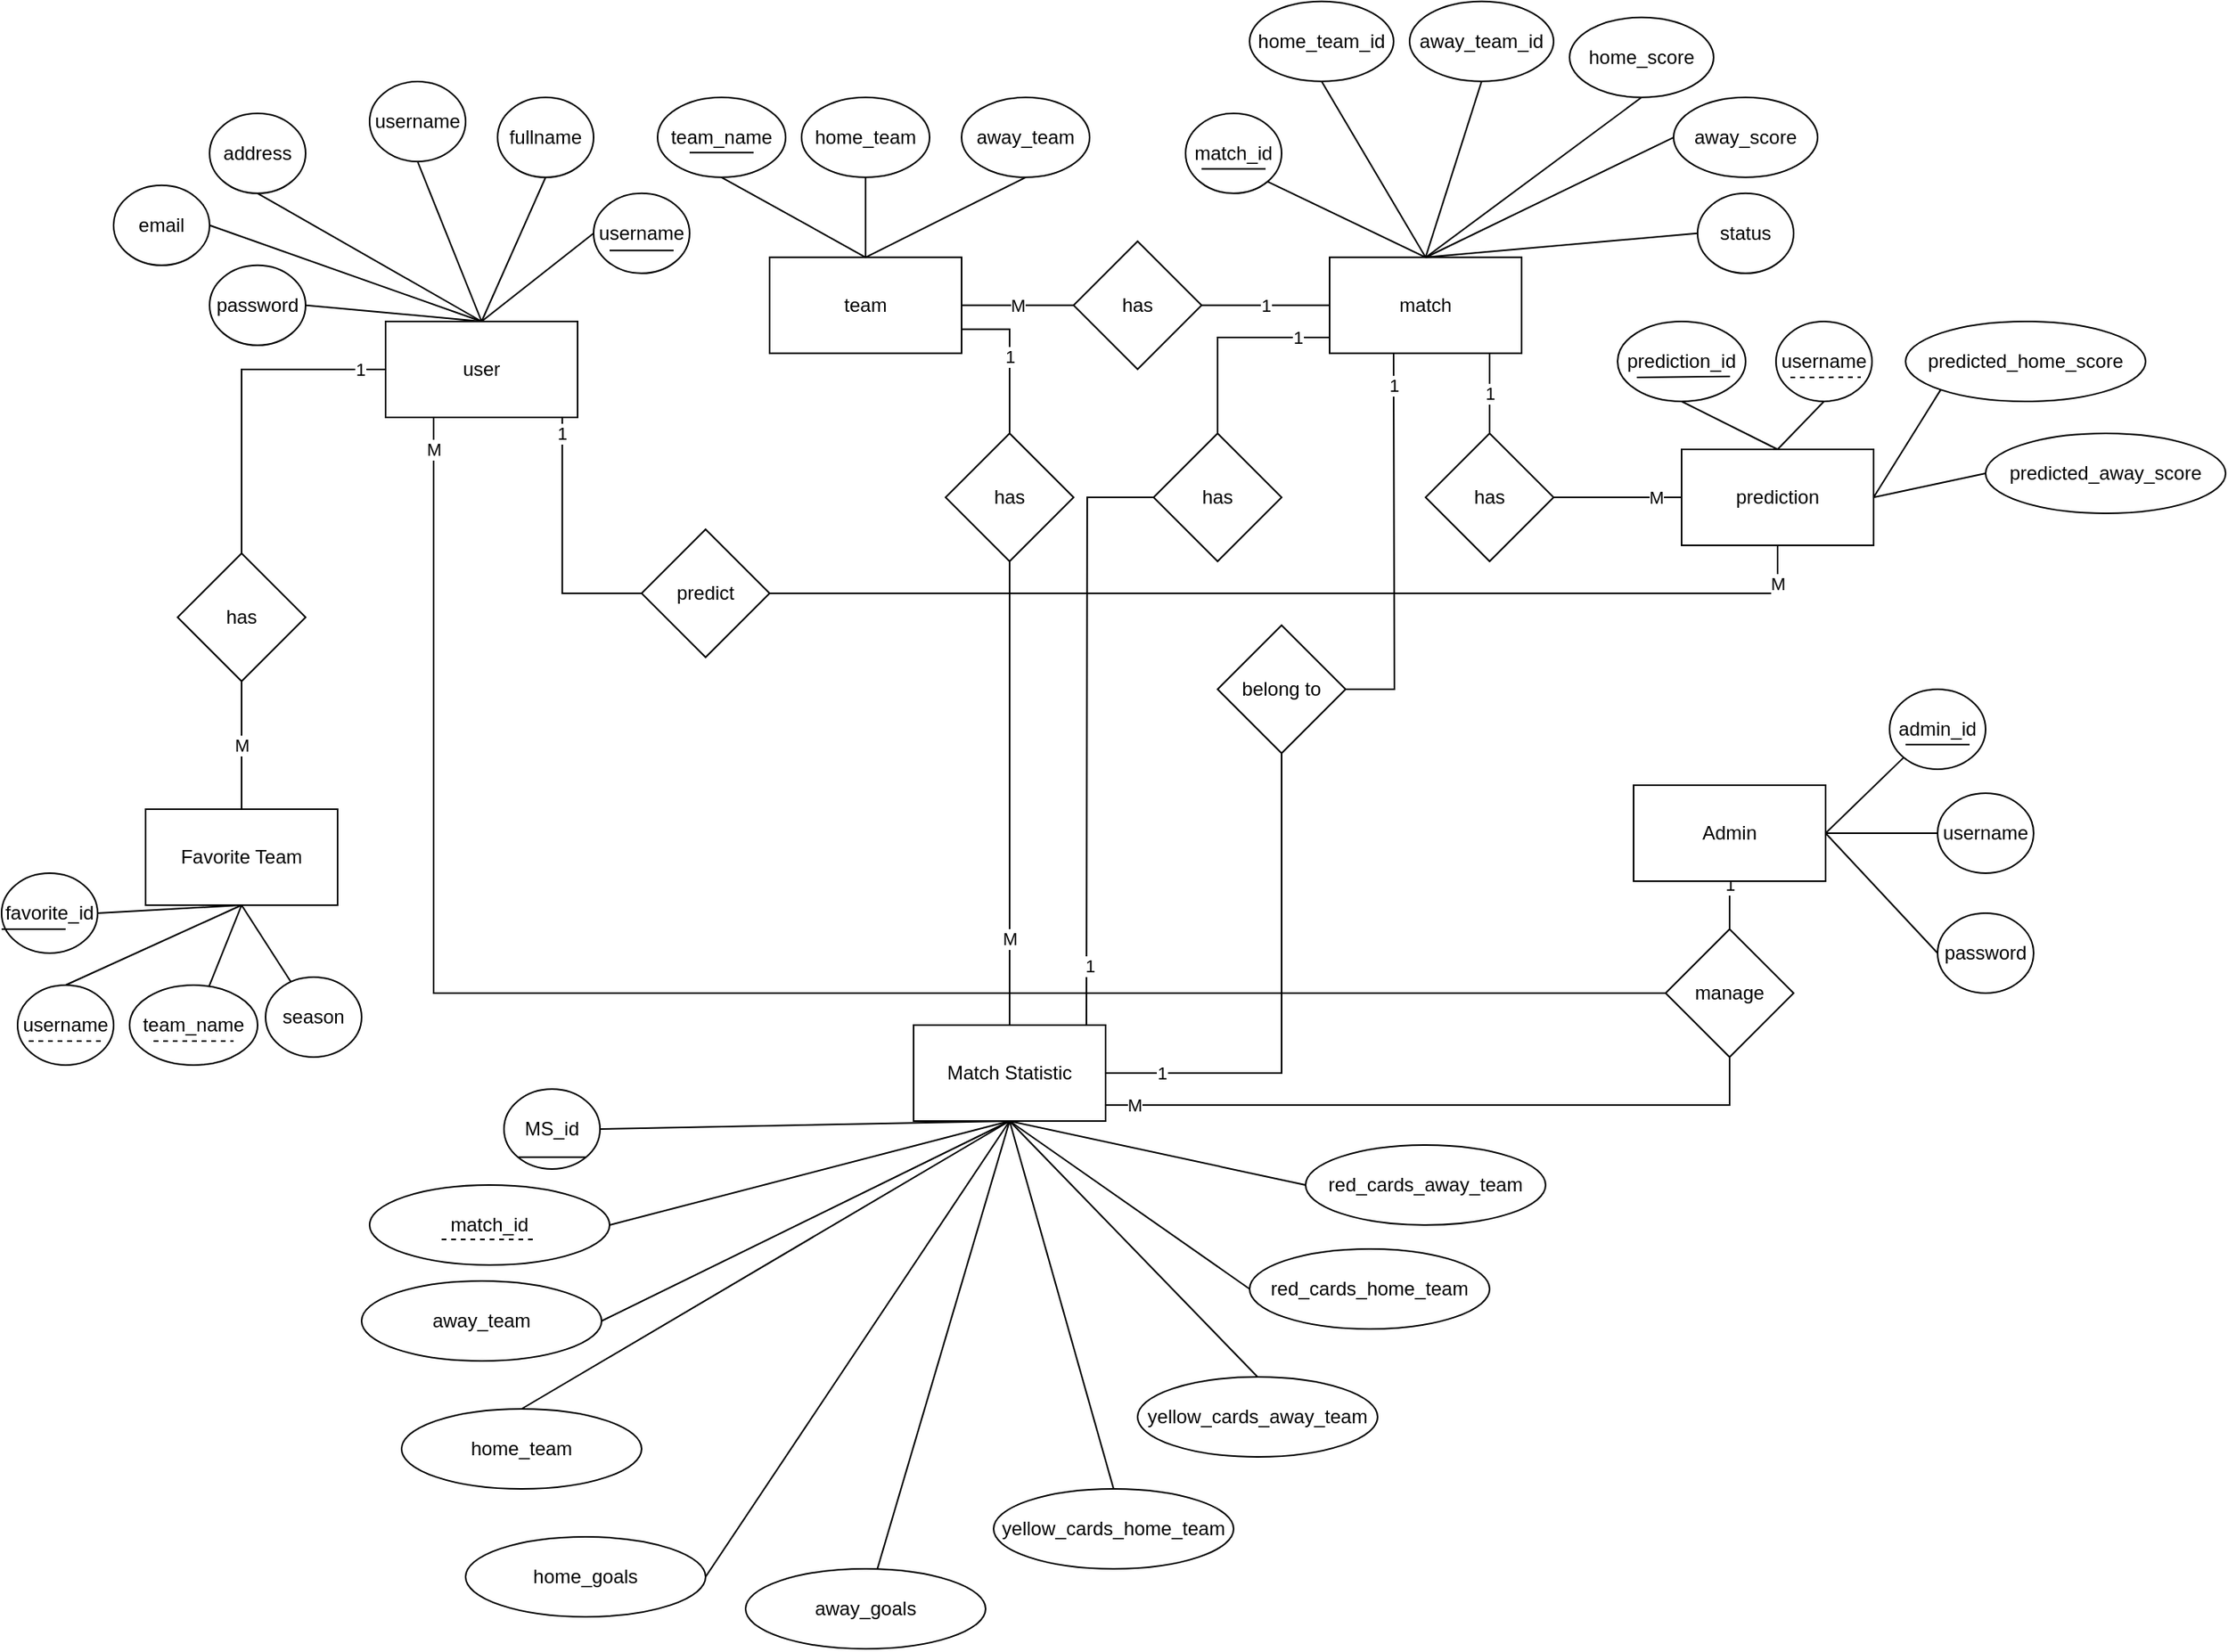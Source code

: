 <mxfile version="27.1.6">
  <diagram name="Page-1" id="IzSsY7zzdCAob9K-BpRR">
    <mxGraphModel dx="2430" dy="2104" grid="1" gridSize="10" guides="1" tooltips="1" connect="1" arrows="1" fold="1" page="1" pageScale="1" pageWidth="827" pageHeight="1169" math="0" shadow="0">
      <root>
        <mxCell id="0" />
        <mxCell id="1" parent="0" />
        <mxCell id="8RMNlt9CvRjKdPwkDtNw-29" value="1" style="edgeStyle=orthogonalEdgeStyle;rounded=0;orthogonalLoop=1;jettySize=auto;html=1;entryX=0;entryY=0.5;entryDx=0;entryDy=0;endArrow=none;startFill=0;" parent="1" target="8RMNlt9CvRjKdPwkDtNw-28" edge="1">
          <mxGeometry x="-0.361" relative="1" as="geometry">
            <mxPoint x="190" y="240" as="targetPoint" />
            <mxPoint x="189.75" y="120" as="sourcePoint" />
            <mxPoint as="offset" />
          </mxGeometry>
        </mxCell>
        <mxCell id="8RMNlt9CvRjKdPwkDtNw-34" value="1" style="edgeStyle=orthogonalEdgeStyle;rounded=0;orthogonalLoop=1;jettySize=auto;html=1;endArrow=none;startFill=0;" parent="1" source="8RMNlt9CvRjKdPwkDtNw-1" target="8RMNlt9CvRjKdPwkDtNw-32" edge="1">
          <mxGeometry x="-0.84" relative="1" as="geometry">
            <mxPoint as="offset" />
          </mxGeometry>
        </mxCell>
        <mxCell id="8RMNlt9CvRjKdPwkDtNw-1" value="user" style="rounded=0;whiteSpace=wrap;html=1;" parent="1" vertex="1">
          <mxGeometry x="130" y="70" width="120" height="60" as="geometry" />
        </mxCell>
        <mxCell id="8RMNlt9CvRjKdPwkDtNw-2" value="username" style="ellipse;whiteSpace=wrap;html=1;" parent="1" vertex="1">
          <mxGeometry x="260" y="-10.11" width="60" height="50" as="geometry" />
        </mxCell>
        <mxCell id="8RMNlt9CvRjKdPwkDtNw-3" value="username" style="ellipse;whiteSpace=wrap;html=1;" parent="1" vertex="1">
          <mxGeometry x="120" y="-80" width="60" height="50" as="geometry" />
        </mxCell>
        <mxCell id="8RMNlt9CvRjKdPwkDtNw-4" value="password" style="ellipse;whiteSpace=wrap;html=1;" parent="1" vertex="1">
          <mxGeometry x="20" y="34.89" width="60" height="50" as="geometry" />
        </mxCell>
        <mxCell id="8RMNlt9CvRjKdPwkDtNw-5" value="email" style="ellipse;whiteSpace=wrap;html=1;" parent="1" vertex="1">
          <mxGeometry x="-40" y="-15.11" width="60" height="50" as="geometry" />
        </mxCell>
        <mxCell id="8RMNlt9CvRjKdPwkDtNw-7" value="address" style="ellipse;whiteSpace=wrap;html=1;" parent="1" vertex="1">
          <mxGeometry x="20" y="-60.11" width="60" height="50" as="geometry" />
        </mxCell>
        <mxCell id="8RMNlt9CvRjKdPwkDtNw-8" value="fullname" style="ellipse;whiteSpace=wrap;html=1;" parent="1" vertex="1">
          <mxGeometry x="200" y="-70.11" width="60" height="50" as="geometry" />
        </mxCell>
        <mxCell id="8RMNlt9CvRjKdPwkDtNw-42" value="1" style="edgeStyle=orthogonalEdgeStyle;rounded=0;orthogonalLoop=1;jettySize=auto;html=1;exitX=1;exitY=0.75;exitDx=0;exitDy=0;entryX=0.5;entryY=0;entryDx=0;entryDy=0;endArrow=none;startFill=0;" parent="1" source="8RMNlt9CvRjKdPwkDtNw-10" target="8RMNlt9CvRjKdPwkDtNw-40" edge="1">
          <mxGeometry relative="1" as="geometry">
            <mxPoint x="520.111" y="100.001" as="targetPoint" />
          </mxGeometry>
        </mxCell>
        <mxCell id="8RMNlt9CvRjKdPwkDtNw-10" value="team" style="rounded=0;whiteSpace=wrap;html=1;" parent="1" vertex="1">
          <mxGeometry x="370" y="29.89" width="120" height="60" as="geometry" />
        </mxCell>
        <mxCell id="8RMNlt9CvRjKdPwkDtNw-12" value="home_team" style="ellipse;whiteSpace=wrap;html=1;" parent="1" vertex="1">
          <mxGeometry x="390" y="-70.11" width="80" height="50" as="geometry" />
        </mxCell>
        <mxCell id="8RMNlt9CvRjKdPwkDtNw-13" value="away_team" style="ellipse;whiteSpace=wrap;html=1;" parent="1" vertex="1">
          <mxGeometry x="490" y="-70.11" width="80" height="50" as="geometry" />
        </mxCell>
        <mxCell id="8RMNlt9CvRjKdPwkDtNw-47" value="1" style="edgeStyle=orthogonalEdgeStyle;rounded=0;orthogonalLoop=1;jettySize=auto;html=1;entryX=0.5;entryY=0;entryDx=0;entryDy=0;endArrow=none;startFill=0;" parent="1" source="8RMNlt9CvRjKdPwkDtNw-16" target="8RMNlt9CvRjKdPwkDtNw-46" edge="1">
          <mxGeometry x="-0.692" relative="1" as="geometry">
            <Array as="points">
              <mxPoint x="650" y="80" />
            </Array>
            <mxPoint as="offset" />
          </mxGeometry>
        </mxCell>
        <mxCell id="8RMNlt9CvRjKdPwkDtNw-51" value="1" style="edgeStyle=orthogonalEdgeStyle;rounded=0;orthogonalLoop=1;jettySize=auto;html=1;entryX=0.5;entryY=0;entryDx=0;entryDy=0;endArrow=none;startFill=0;" parent="1" source="8RMNlt9CvRjKdPwkDtNw-16" target="8RMNlt9CvRjKdPwkDtNw-50" edge="1">
          <mxGeometry relative="1" as="geometry">
            <Array as="points">
              <mxPoint x="820" y="110" />
              <mxPoint x="820" y="110" />
            </Array>
          </mxGeometry>
        </mxCell>
        <mxCell id="vk-GKiC78UOM6kpSm9EQ-1" value="1" style="edgeStyle=orthogonalEdgeStyle;rounded=0;orthogonalLoop=1;jettySize=auto;html=1;entryX=1;entryY=0.5;entryDx=0;entryDy=0;endArrow=none;startFill=0;" parent="1" source="8RMNlt9CvRjKdPwkDtNw-16" target="8RMNlt9CvRjKdPwkDtNw-36" edge="1">
          <mxGeometry relative="1" as="geometry" />
        </mxCell>
        <mxCell id="8RMNlt9CvRjKdPwkDtNw-16" value="match" style="rounded=0;whiteSpace=wrap;html=1;" parent="1" vertex="1">
          <mxGeometry x="720" y="29.89" width="120" height="60" as="geometry" />
        </mxCell>
        <mxCell id="8RMNlt9CvRjKdPwkDtNw-17" value="match_id" style="ellipse;whiteSpace=wrap;html=1;" parent="1" vertex="1">
          <mxGeometry x="630" y="-60.11" width="60" height="50" as="geometry" />
        </mxCell>
        <mxCell id="8RMNlt9CvRjKdPwkDtNw-18" value="home_team_id" style="ellipse;whiteSpace=wrap;html=1;" parent="1" vertex="1">
          <mxGeometry x="670" y="-130.11" width="90" height="50" as="geometry" />
        </mxCell>
        <mxCell id="8RMNlt9CvRjKdPwkDtNw-20" value="away_team_id" style="ellipse;whiteSpace=wrap;html=1;" parent="1" vertex="1">
          <mxGeometry x="770" y="-130.11" width="90" height="50" as="geometry" />
        </mxCell>
        <mxCell id="8RMNlt9CvRjKdPwkDtNw-22" value="status" style="ellipse;whiteSpace=wrap;html=1;" parent="1" vertex="1">
          <mxGeometry x="950" y="-10.11" width="60" height="50" as="geometry" />
        </mxCell>
        <mxCell id="8RMNlt9CvRjKdPwkDtNw-24" value="prediction" style="rounded=0;whiteSpace=wrap;html=1;" parent="1" vertex="1">
          <mxGeometry x="940" y="150" width="120" height="60" as="geometry" />
        </mxCell>
        <mxCell id="8RMNlt9CvRjKdPwkDtNw-54" value="1" style="edgeStyle=orthogonalEdgeStyle;rounded=0;orthogonalLoop=1;jettySize=auto;html=1;endArrow=none;startFill=0;" parent="1" source="8RMNlt9CvRjKdPwkDtNw-25" target="8RMNlt9CvRjKdPwkDtNw-53" edge="1">
          <mxGeometry x="-0.778" relative="1" as="geometry">
            <mxPoint as="offset" />
          </mxGeometry>
        </mxCell>
        <mxCell id="8RMNlt9CvRjKdPwkDtNw-25" value="Match Statistic" style="rounded=0;whiteSpace=wrap;html=1;" parent="1" vertex="1">
          <mxGeometry x="460" y="510" width="120" height="60" as="geometry" />
        </mxCell>
        <mxCell id="8RMNlt9CvRjKdPwkDtNw-27" value="Favorite Team" style="rounded=0;whiteSpace=wrap;html=1;" parent="1" vertex="1">
          <mxGeometry x="-20" y="375" width="120" height="60" as="geometry" />
        </mxCell>
        <mxCell id="8RMNlt9CvRjKdPwkDtNw-30" value="M" style="edgeStyle=orthogonalEdgeStyle;rounded=0;orthogonalLoop=1;jettySize=auto;html=1;entryX=0.5;entryY=1;entryDx=0;entryDy=0;endArrow=none;startFill=0;" parent="1" source="8RMNlt9CvRjKdPwkDtNw-28" target="8RMNlt9CvRjKdPwkDtNw-24" edge="1">
          <mxGeometry x="0.927" relative="1" as="geometry">
            <mxPoint x="1000" y="220" as="targetPoint" />
            <Array as="points">
              <mxPoint x="1000" y="240" />
            </Array>
            <mxPoint as="offset" />
          </mxGeometry>
        </mxCell>
        <mxCell id="8RMNlt9CvRjKdPwkDtNw-28" value="predict" style="rhombus;whiteSpace=wrap;html=1;" parent="1" vertex="1">
          <mxGeometry x="290" y="200" width="80" height="80" as="geometry" />
        </mxCell>
        <mxCell id="8RMNlt9CvRjKdPwkDtNw-35" value="M" style="edgeStyle=orthogonalEdgeStyle;rounded=0;orthogonalLoop=1;jettySize=auto;html=1;endArrow=none;startFill=0;" parent="1" source="8RMNlt9CvRjKdPwkDtNw-32" target="8RMNlt9CvRjKdPwkDtNw-27" edge="1">
          <mxGeometry relative="1" as="geometry" />
        </mxCell>
        <mxCell id="8RMNlt9CvRjKdPwkDtNw-32" value="has" style="rhombus;whiteSpace=wrap;html=1;" parent="1" vertex="1">
          <mxGeometry y="215" width="80" height="80" as="geometry" />
        </mxCell>
        <mxCell id="8RMNlt9CvRjKdPwkDtNw-44" value="M" style="edgeStyle=orthogonalEdgeStyle;rounded=0;orthogonalLoop=1;jettySize=auto;html=1;endArrow=none;startFill=0;" parent="1" source="8RMNlt9CvRjKdPwkDtNw-40" target="8RMNlt9CvRjKdPwkDtNw-25" edge="1">
          <mxGeometry x="0.625" relative="1" as="geometry">
            <mxPoint as="offset" />
          </mxGeometry>
        </mxCell>
        <mxCell id="8RMNlt9CvRjKdPwkDtNw-40" value="has" style="rhombus;whiteSpace=wrap;html=1;" parent="1" vertex="1">
          <mxGeometry x="480" y="140" width="80" height="80" as="geometry" />
        </mxCell>
        <mxCell id="8RMNlt9CvRjKdPwkDtNw-46" value="has" style="rhombus;whiteSpace=wrap;html=1;" parent="1" vertex="1">
          <mxGeometry x="610" y="140" width="80" height="80" as="geometry" />
        </mxCell>
        <mxCell id="vk-GKiC78UOM6kpSm9EQ-2" value="M" style="edgeStyle=orthogonalEdgeStyle;rounded=0;orthogonalLoop=1;jettySize=auto;html=1;entryX=1;entryY=0.5;entryDx=0;entryDy=0;endArrow=none;startFill=0;" parent="1" source="8RMNlt9CvRjKdPwkDtNw-36" target="8RMNlt9CvRjKdPwkDtNw-10" edge="1">
          <mxGeometry relative="1" as="geometry" />
        </mxCell>
        <mxCell id="8RMNlt9CvRjKdPwkDtNw-36" value="has" style="rhombus;whiteSpace=wrap;html=1;" parent="1" vertex="1">
          <mxGeometry x="560" y="19.89" width="80" height="80" as="geometry" />
        </mxCell>
        <mxCell id="8RMNlt9CvRjKdPwkDtNw-49" value="1" style="edgeStyle=orthogonalEdgeStyle;rounded=0;orthogonalLoop=1;jettySize=auto;html=1;endArrow=none;startFill=0;" parent="1" source="8RMNlt9CvRjKdPwkDtNw-46" edge="1">
          <mxGeometry x="0.799" y="2" relative="1" as="geometry">
            <mxPoint as="offset" />
            <mxPoint x="568" y="510" as="targetPoint" />
          </mxGeometry>
        </mxCell>
        <mxCell id="8RMNlt9CvRjKdPwkDtNw-52" value="M" style="edgeStyle=orthogonalEdgeStyle;rounded=0;orthogonalLoop=1;jettySize=auto;html=1;entryX=0;entryY=0.5;entryDx=0;entryDy=0;endArrow=none;startFill=0;" parent="1" source="8RMNlt9CvRjKdPwkDtNw-50" target="8RMNlt9CvRjKdPwkDtNw-24" edge="1">
          <mxGeometry x="0.6" relative="1" as="geometry">
            <mxPoint as="offset" />
          </mxGeometry>
        </mxCell>
        <mxCell id="8RMNlt9CvRjKdPwkDtNw-50" value="has" style="rhombus;whiteSpace=wrap;html=1;" parent="1" vertex="1">
          <mxGeometry x="780" y="140" width="80" height="80" as="geometry" />
        </mxCell>
        <mxCell id="8RMNlt9CvRjKdPwkDtNw-55" value="1" style="edgeStyle=orthogonalEdgeStyle;rounded=0;orthogonalLoop=1;jettySize=auto;html=1;endArrow=none;startFill=0;" parent="1" source="8RMNlt9CvRjKdPwkDtNw-53" edge="1">
          <mxGeometry x="0.834" relative="1" as="geometry">
            <mxPoint x="760" y="90" as="targetPoint" />
            <mxPoint as="offset" />
          </mxGeometry>
        </mxCell>
        <mxCell id="8RMNlt9CvRjKdPwkDtNw-53" value="belong to" style="rhombus;whiteSpace=wrap;html=1;" parent="1" vertex="1">
          <mxGeometry x="650" y="260" width="80" height="80" as="geometry" />
        </mxCell>
        <mxCell id="8RMNlt9CvRjKdPwkDtNw-58" value="M" style="edgeStyle=orthogonalEdgeStyle;rounded=0;orthogonalLoop=1;jettySize=auto;html=1;endArrow=none;startFill=0;" parent="1" source="8RMNlt9CvRjKdPwkDtNw-56" edge="1">
          <mxGeometry x="0.917" relative="1" as="geometry">
            <mxPoint as="offset" />
            <mxPoint x="580" y="560" as="targetPoint" />
            <Array as="points">
              <mxPoint x="970" y="560" />
              <mxPoint x="580" y="560" />
            </Array>
          </mxGeometry>
        </mxCell>
        <mxCell id="8RMNlt9CvRjKdPwkDtNw-61" value="M" style="edgeStyle=orthogonalEdgeStyle;rounded=0;orthogonalLoop=1;jettySize=auto;html=1;entryX=0.25;entryY=1;entryDx=0;entryDy=0;endArrow=none;startFill=0;" parent="1" source="8RMNlt9CvRjKdPwkDtNw-56" target="8RMNlt9CvRjKdPwkDtNw-1" edge="1">
          <mxGeometry x="0.965" relative="1" as="geometry">
            <mxPoint x="160" y="150.0" as="targetPoint" />
            <mxPoint as="offset" />
          </mxGeometry>
        </mxCell>
        <mxCell id="8RMNlt9CvRjKdPwkDtNw-56" value="manage" style="rhombus;whiteSpace=wrap;html=1;" parent="1" vertex="1">
          <mxGeometry x="930" y="450" width="80" height="80" as="geometry" />
        </mxCell>
        <mxCell id="8RMNlt9CvRjKdPwkDtNw-60" value="1" style="edgeStyle=orthogonalEdgeStyle;rounded=0;orthogonalLoop=1;jettySize=auto;html=1;entryX=0.5;entryY=0;entryDx=0;entryDy=0;endArrow=none;startFill=0;" parent="1" source="8RMNlt9CvRjKdPwkDtNw-57" target="8RMNlt9CvRjKdPwkDtNw-56" edge="1">
          <mxGeometry x="-0.92" relative="1" as="geometry">
            <mxPoint as="offset" />
          </mxGeometry>
        </mxCell>
        <mxCell id="8RMNlt9CvRjKdPwkDtNw-57" value="Admin" style="rounded=0;whiteSpace=wrap;html=1;" parent="1" vertex="1">
          <mxGeometry x="910" y="360" width="120" height="60" as="geometry" />
        </mxCell>
        <mxCell id="8RMNlt9CvRjKdPwkDtNw-63" value="home_score" style="ellipse;whiteSpace=wrap;html=1;" parent="1" vertex="1">
          <mxGeometry x="870" y="-120.11" width="90" height="50" as="geometry" />
        </mxCell>
        <mxCell id="8RMNlt9CvRjKdPwkDtNw-64" value="away_score" style="ellipse;whiteSpace=wrap;html=1;" parent="1" vertex="1">
          <mxGeometry x="935" y="-70.11" width="90" height="50" as="geometry" />
        </mxCell>
        <mxCell id="8RMNlt9CvRjKdPwkDtNw-65" value="prediction_id" style="ellipse;whiteSpace=wrap;html=1;" parent="1" vertex="1">
          <mxGeometry x="900" y="70" width="80" height="50" as="geometry" />
        </mxCell>
        <mxCell id="8RMNlt9CvRjKdPwkDtNw-66" value="username" style="ellipse;whiteSpace=wrap;html=1;" parent="1" vertex="1">
          <mxGeometry x="999" y="70" width="60" height="50" as="geometry" />
        </mxCell>
        <mxCell id="8RMNlt9CvRjKdPwkDtNw-67" value="predicted_home_score" style="ellipse;whiteSpace=wrap;html=1;" parent="1" vertex="1">
          <mxGeometry x="1080" y="70" width="150" height="50" as="geometry" />
        </mxCell>
        <mxCell id="8RMNlt9CvRjKdPwkDtNw-68" value="predicted_away_score" style="ellipse;whiteSpace=wrap;html=1;" parent="1" vertex="1">
          <mxGeometry x="1130" y="140" width="150" height="50" as="geometry" />
        </mxCell>
        <mxCell id="8RMNlt9CvRjKdPwkDtNw-69" value="red_cards_away_team" style="ellipse;whiteSpace=wrap;html=1;" parent="1" vertex="1">
          <mxGeometry x="705" y="585" width="150" height="50" as="geometry" />
        </mxCell>
        <mxCell id="8RMNlt9CvRjKdPwkDtNw-70" value="red_cards_home_team" style="ellipse;whiteSpace=wrap;html=1;" parent="1" vertex="1">
          <mxGeometry x="670" y="650" width="150" height="50" as="geometry" />
        </mxCell>
        <mxCell id="8RMNlt9CvRjKdPwkDtNw-71" style="edgeStyle=orthogonalEdgeStyle;rounded=0;orthogonalLoop=1;jettySize=auto;html=1;exitX=0.5;exitY=1;exitDx=0;exitDy=0;" parent="1" source="8RMNlt9CvRjKdPwkDtNw-70" target="8RMNlt9CvRjKdPwkDtNw-70" edge="1">
          <mxGeometry relative="1" as="geometry" />
        </mxCell>
        <mxCell id="8RMNlt9CvRjKdPwkDtNw-72" value="yellow_cards_away_team" style="ellipse;whiteSpace=wrap;html=1;" parent="1" vertex="1">
          <mxGeometry x="600" y="730" width="150" height="50" as="geometry" />
        </mxCell>
        <mxCell id="8RMNlt9CvRjKdPwkDtNw-73" value="yellow_cards_home_team" style="ellipse;whiteSpace=wrap;html=1;" parent="1" vertex="1">
          <mxGeometry x="510" y="800" width="150" height="50" as="geometry" />
        </mxCell>
        <mxCell id="8RMNlt9CvRjKdPwkDtNw-74" value="home_team" style="ellipse;whiteSpace=wrap;html=1;" parent="1" vertex="1">
          <mxGeometry x="140" y="750" width="150" height="50" as="geometry" />
        </mxCell>
        <mxCell id="8RMNlt9CvRjKdPwkDtNw-75" value="away_team" style="ellipse;whiteSpace=wrap;html=1;" parent="1" vertex="1">
          <mxGeometry x="115" y="670" width="150" height="50" as="geometry" />
        </mxCell>
        <mxCell id="8RMNlt9CvRjKdPwkDtNw-77" value="match_id" style="ellipse;whiteSpace=wrap;html=1;" parent="1" vertex="1">
          <mxGeometry x="120" y="610" width="150" height="50" as="geometry" />
        </mxCell>
        <mxCell id="8RMNlt9CvRjKdPwkDtNw-78" value="MS_id" style="ellipse;whiteSpace=wrap;html=1;" parent="1" vertex="1">
          <mxGeometry x="204" y="550" width="60" height="50" as="geometry" />
        </mxCell>
        <mxCell id="8RMNlt9CvRjKdPwkDtNw-79" value="favorite_id" style="ellipse;whiteSpace=wrap;html=1;" parent="1" vertex="1">
          <mxGeometry x="-110" y="415" width="60" height="50" as="geometry" />
        </mxCell>
        <mxCell id="8RMNlt9CvRjKdPwkDtNw-80" value="username" style="ellipse;whiteSpace=wrap;html=1;" parent="1" vertex="1">
          <mxGeometry x="-100" y="485" width="60" height="50" as="geometry" />
        </mxCell>
        <mxCell id="8RMNlt9CvRjKdPwkDtNw-81" value="team_name" style="ellipse;whiteSpace=wrap;html=1;" parent="1" vertex="1">
          <mxGeometry x="-30" y="485" width="80" height="50" as="geometry" />
        </mxCell>
        <mxCell id="8RMNlt9CvRjKdPwkDtNw-82" value="admin_id" style="ellipse;whiteSpace=wrap;html=1;" parent="1" vertex="1">
          <mxGeometry x="1070" y="300" width="60" height="50" as="geometry" />
        </mxCell>
        <mxCell id="8RMNlt9CvRjKdPwkDtNw-83" value="username" style="ellipse;whiteSpace=wrap;html=1;" parent="1" vertex="1">
          <mxGeometry x="1100" y="365" width="60" height="50" as="geometry" />
        </mxCell>
        <mxCell id="8RMNlt9CvRjKdPwkDtNw-84" value="password" style="ellipse;whiteSpace=wrap;html=1;" parent="1" vertex="1">
          <mxGeometry x="1100" y="440" width="60" height="50" as="geometry" />
        </mxCell>
        <mxCell id="8RMNlt9CvRjKdPwkDtNw-87" value="" style="endArrow=none;html=1;rounded=0;entryX=0;entryY=0.5;entryDx=0;entryDy=0;exitX=1;exitY=0.5;exitDx=0;exitDy=0;" parent="1" source="8RMNlt9CvRjKdPwkDtNw-57" target="8RMNlt9CvRjKdPwkDtNw-84" edge="1">
          <mxGeometry width="50" height="50" relative="1" as="geometry">
            <mxPoint x="1030" y="600" as="sourcePoint" />
            <mxPoint x="1080" y="550" as="targetPoint" />
          </mxGeometry>
        </mxCell>
        <mxCell id="8RMNlt9CvRjKdPwkDtNw-89" value="" style="endArrow=none;html=1;rounded=0;entryX=0;entryY=0.5;entryDx=0;entryDy=0;exitX=1;exitY=0.5;exitDx=0;exitDy=0;" parent="1" source="8RMNlt9CvRjKdPwkDtNw-57" target="8RMNlt9CvRjKdPwkDtNw-83" edge="1">
          <mxGeometry width="50" height="50" relative="1" as="geometry">
            <mxPoint x="1040" y="400" as="sourcePoint" />
            <mxPoint x="1110" y="475" as="targetPoint" />
          </mxGeometry>
        </mxCell>
        <mxCell id="8RMNlt9CvRjKdPwkDtNw-90" value="" style="endArrow=none;html=1;rounded=0;entryX=0;entryY=1;entryDx=0;entryDy=0;" parent="1" target="8RMNlt9CvRjKdPwkDtNw-82" edge="1">
          <mxGeometry width="50" height="50" relative="1" as="geometry">
            <mxPoint x="1030" y="390" as="sourcePoint" />
            <mxPoint x="1120" y="485" as="targetPoint" />
          </mxGeometry>
        </mxCell>
        <mxCell id="8RMNlt9CvRjKdPwkDtNw-91" value="" style="endArrow=none;html=1;rounded=0;entryX=0;entryY=0.5;entryDx=0;entryDy=0;exitX=1;exitY=0.5;exitDx=0;exitDy=0;" parent="1" source="8RMNlt9CvRjKdPwkDtNw-24" target="8RMNlt9CvRjKdPwkDtNw-68" edge="1">
          <mxGeometry width="50" height="50" relative="1" as="geometry">
            <mxPoint x="1030" y="240" as="sourcePoint" />
            <mxPoint x="1080" y="190" as="targetPoint" />
          </mxGeometry>
        </mxCell>
        <mxCell id="8RMNlt9CvRjKdPwkDtNw-92" value="" style="endArrow=none;html=1;rounded=0;entryX=0;entryY=1;entryDx=0;entryDy=0;exitX=1;exitY=0.5;exitDx=0;exitDy=0;" parent="1" source="8RMNlt9CvRjKdPwkDtNw-24" target="8RMNlt9CvRjKdPwkDtNw-67" edge="1">
          <mxGeometry width="50" height="50" relative="1" as="geometry">
            <mxPoint x="1070" y="190" as="sourcePoint" />
            <mxPoint x="1140" y="175" as="targetPoint" />
          </mxGeometry>
        </mxCell>
        <mxCell id="8RMNlt9CvRjKdPwkDtNw-93" value="" style="endArrow=none;html=1;rounded=0;entryX=0.5;entryY=1;entryDx=0;entryDy=0;exitX=0.5;exitY=0;exitDx=0;exitDy=0;" parent="1" source="8RMNlt9CvRjKdPwkDtNw-24" target="8RMNlt9CvRjKdPwkDtNw-66" edge="1">
          <mxGeometry width="50" height="50" relative="1" as="geometry">
            <mxPoint x="1070" y="190" as="sourcePoint" />
            <mxPoint x="1112" y="123" as="targetPoint" />
          </mxGeometry>
        </mxCell>
        <mxCell id="8RMNlt9CvRjKdPwkDtNw-94" value="" style="endArrow=none;html=1;rounded=0;entryX=0.5;entryY=1;entryDx=0;entryDy=0;exitX=0.5;exitY=0;exitDx=0;exitDy=0;" parent="1" source="8RMNlt9CvRjKdPwkDtNw-24" target="8RMNlt9CvRjKdPwkDtNw-65" edge="1">
          <mxGeometry width="50" height="50" relative="1" as="geometry">
            <mxPoint x="1080" y="200" as="sourcePoint" />
            <mxPoint x="1122" y="133" as="targetPoint" />
          </mxGeometry>
        </mxCell>
        <mxCell id="8RMNlt9CvRjKdPwkDtNw-95" value="" style="endArrow=none;html=1;rounded=0;entryX=0;entryY=0.5;entryDx=0;entryDy=0;exitX=0.5;exitY=0;exitDx=0;exitDy=0;" parent="1" source="8RMNlt9CvRjKdPwkDtNw-16" target="8RMNlt9CvRjKdPwkDtNw-22" edge="1">
          <mxGeometry width="50" height="50" relative="1" as="geometry">
            <mxPoint x="1090" y="210" as="sourcePoint" />
            <mxPoint x="1132" y="143" as="targetPoint" />
          </mxGeometry>
        </mxCell>
        <mxCell id="8RMNlt9CvRjKdPwkDtNw-96" value="" style="endArrow=none;html=1;rounded=0;entryX=0;entryY=0.5;entryDx=0;entryDy=0;" parent="1" target="8RMNlt9CvRjKdPwkDtNw-64" edge="1">
          <mxGeometry width="50" height="50" relative="1" as="geometry">
            <mxPoint x="780" y="30" as="sourcePoint" />
            <mxPoint x="960" y="25" as="targetPoint" />
          </mxGeometry>
        </mxCell>
        <mxCell id="8RMNlt9CvRjKdPwkDtNw-97" value="" style="endArrow=none;html=1;rounded=0;entryX=0.5;entryY=1;entryDx=0;entryDy=0;" parent="1" target="8RMNlt9CvRjKdPwkDtNw-63" edge="1">
          <mxGeometry width="50" height="50" relative="1" as="geometry">
            <mxPoint x="780" y="30" as="sourcePoint" />
            <mxPoint x="945" y="-35" as="targetPoint" />
          </mxGeometry>
        </mxCell>
        <mxCell id="8RMNlt9CvRjKdPwkDtNw-98" value="" style="endArrow=none;html=1;rounded=0;entryX=0.5;entryY=1;entryDx=0;entryDy=0;exitX=0.5;exitY=0;exitDx=0;exitDy=0;" parent="1" source="8RMNlt9CvRjKdPwkDtNw-16" target="8RMNlt9CvRjKdPwkDtNw-20" edge="1">
          <mxGeometry width="50" height="50" relative="1" as="geometry">
            <mxPoint x="800" y="50" as="sourcePoint" />
            <mxPoint x="955" y="-25" as="targetPoint" />
          </mxGeometry>
        </mxCell>
        <mxCell id="8RMNlt9CvRjKdPwkDtNw-99" value="" style="endArrow=none;html=1;rounded=0;entryX=0.5;entryY=1;entryDx=0;entryDy=0;exitX=0.5;exitY=0;exitDx=0;exitDy=0;" parent="1" source="8RMNlt9CvRjKdPwkDtNw-16" target="8RMNlt9CvRjKdPwkDtNw-18" edge="1">
          <mxGeometry width="50" height="50" relative="1" as="geometry">
            <mxPoint x="810" y="60" as="sourcePoint" />
            <mxPoint x="965" y="-15" as="targetPoint" />
          </mxGeometry>
        </mxCell>
        <mxCell id="8RMNlt9CvRjKdPwkDtNw-100" value="" style="endArrow=none;html=1;rounded=0;entryX=1;entryY=1;entryDx=0;entryDy=0;exitX=0.5;exitY=0;exitDx=0;exitDy=0;" parent="1" source="8RMNlt9CvRjKdPwkDtNw-16" target="8RMNlt9CvRjKdPwkDtNw-17" edge="1">
          <mxGeometry width="50" height="50" relative="1" as="geometry">
            <mxPoint x="820" y="70" as="sourcePoint" />
            <mxPoint x="975" y="-5" as="targetPoint" />
          </mxGeometry>
        </mxCell>
        <mxCell id="8RMNlt9CvRjKdPwkDtNw-101" value="" style="endArrow=none;html=1;rounded=0;entryX=0.5;entryY=1;entryDx=0;entryDy=0;exitX=0.5;exitY=0;exitDx=0;exitDy=0;" parent="1" source="8RMNlt9CvRjKdPwkDtNw-10" target="8RMNlt9CvRjKdPwkDtNw-13" edge="1">
          <mxGeometry width="50" height="50" relative="1" as="geometry">
            <mxPoint x="430" y="19.89" as="sourcePoint" />
            <mxPoint x="585" y="-55.11" as="targetPoint" />
          </mxGeometry>
        </mxCell>
        <mxCell id="8RMNlt9CvRjKdPwkDtNw-102" value="" style="endArrow=none;html=1;rounded=0;entryX=0.5;entryY=1;entryDx=0;entryDy=0;exitX=0.5;exitY=0;exitDx=0;exitDy=0;" parent="1" source="8RMNlt9CvRjKdPwkDtNw-10" target="8RMNlt9CvRjKdPwkDtNw-12" edge="1">
          <mxGeometry width="50" height="50" relative="1" as="geometry">
            <mxPoint x="440" y="40" as="sourcePoint" />
            <mxPoint x="490" y="-10" as="targetPoint" />
          </mxGeometry>
        </mxCell>
        <mxCell id="8RMNlt9CvRjKdPwkDtNw-103" value="" style="endArrow=none;html=1;rounded=0;entryX=0;entryY=0.5;entryDx=0;entryDy=0;exitX=0.5;exitY=0;exitDx=0;exitDy=0;" parent="1" source="8RMNlt9CvRjKdPwkDtNw-1" target="8RMNlt9CvRjKdPwkDtNw-2" edge="1">
          <mxGeometry width="50" height="50" relative="1" as="geometry">
            <mxPoint x="450" y="50" as="sourcePoint" />
            <mxPoint x="500" as="targetPoint" />
          </mxGeometry>
        </mxCell>
        <mxCell id="8RMNlt9CvRjKdPwkDtNw-104" value="" style="endArrow=none;html=1;rounded=0;entryX=0.5;entryY=1;entryDx=0;entryDy=0;exitX=0.5;exitY=0;exitDx=0;exitDy=0;" parent="1" source="8RMNlt9CvRjKdPwkDtNw-1" target="8RMNlt9CvRjKdPwkDtNw-8" edge="1">
          <mxGeometry width="50" height="50" relative="1" as="geometry">
            <mxPoint x="200" y="80" as="sourcePoint" />
            <mxPoint x="270" y="25" as="targetPoint" />
          </mxGeometry>
        </mxCell>
        <mxCell id="8RMNlt9CvRjKdPwkDtNw-105" value="" style="endArrow=none;html=1;rounded=0;entryX=0.5;entryY=1;entryDx=0;entryDy=0;exitX=0.5;exitY=0;exitDx=0;exitDy=0;" parent="1" source="8RMNlt9CvRjKdPwkDtNw-1" target="8RMNlt9CvRjKdPwkDtNw-3" edge="1">
          <mxGeometry width="50" height="50" relative="1" as="geometry">
            <mxPoint x="210" y="90" as="sourcePoint" />
            <mxPoint x="280" y="35" as="targetPoint" />
          </mxGeometry>
        </mxCell>
        <mxCell id="8RMNlt9CvRjKdPwkDtNw-106" value="" style="endArrow=none;html=1;rounded=0;entryX=0.5;entryY=1;entryDx=0;entryDy=0;exitX=0.5;exitY=0;exitDx=0;exitDy=0;" parent="1" source="8RMNlt9CvRjKdPwkDtNw-1" target="8RMNlt9CvRjKdPwkDtNw-7" edge="1">
          <mxGeometry width="50" height="50" relative="1" as="geometry">
            <mxPoint x="200" y="80" as="sourcePoint" />
            <mxPoint x="160" y="-20" as="targetPoint" />
          </mxGeometry>
        </mxCell>
        <mxCell id="8RMNlt9CvRjKdPwkDtNw-107" value="" style="endArrow=none;html=1;rounded=0;entryX=1;entryY=0.5;entryDx=0;entryDy=0;exitX=0.5;exitY=0;exitDx=0;exitDy=0;" parent="1" source="8RMNlt9CvRjKdPwkDtNw-1" target="8RMNlt9CvRjKdPwkDtNw-5" edge="1">
          <mxGeometry width="50" height="50" relative="1" as="geometry">
            <mxPoint x="210" y="90" as="sourcePoint" />
            <mxPoint x="170" y="-10" as="targetPoint" />
          </mxGeometry>
        </mxCell>
        <mxCell id="8RMNlt9CvRjKdPwkDtNw-108" value="" style="endArrow=none;html=1;rounded=0;entryX=1;entryY=0.5;entryDx=0;entryDy=0;exitX=0.5;exitY=0;exitDx=0;exitDy=0;" parent="1" source="8RMNlt9CvRjKdPwkDtNw-1" target="8RMNlt9CvRjKdPwkDtNw-4" edge="1">
          <mxGeometry width="50" height="50" relative="1" as="geometry">
            <mxPoint x="220" y="100" as="sourcePoint" />
            <mxPoint x="180" as="targetPoint" />
          </mxGeometry>
        </mxCell>
        <mxCell id="8RMNlt9CvRjKdPwkDtNw-109" value="" style="endArrow=none;html=1;rounded=0;exitX=0.5;exitY=0;exitDx=0;exitDy=0;entryX=0.5;entryY=1;entryDx=0;entryDy=0;" parent="1" source="8RMNlt9CvRjKdPwkDtNw-80" edge="1" target="8RMNlt9CvRjKdPwkDtNw-27">
          <mxGeometry width="50" height="50" relative="1" as="geometry">
            <mxPoint x="-50" y="490" as="sourcePoint" />
            <mxPoint x="40" y="440" as="targetPoint" />
          </mxGeometry>
        </mxCell>
        <mxCell id="8RMNlt9CvRjKdPwkDtNw-110" value="" style="endArrow=none;html=1;rounded=0;entryX=0.5;entryY=1;entryDx=0;entryDy=0;" parent="1" source="8RMNlt9CvRjKdPwkDtNw-81" target="8RMNlt9CvRjKdPwkDtNw-27" edge="1">
          <mxGeometry width="50" height="50" relative="1" as="geometry">
            <mxPoint x="-60" y="495" as="sourcePoint" />
            <mxPoint x="10" y="450" as="targetPoint" />
          </mxGeometry>
        </mxCell>
        <mxCell id="8RMNlt9CvRjKdPwkDtNw-111" value="" style="endArrow=none;html=1;rounded=0;exitX=1;exitY=0.5;exitDx=0;exitDy=0;entryX=0.5;entryY=1;entryDx=0;entryDy=0;" parent="1" source="8RMNlt9CvRjKdPwkDtNw-79" edge="1" target="8RMNlt9CvRjKdPwkDtNw-27">
          <mxGeometry width="50" height="50" relative="1" as="geometry">
            <mxPoint x="-50" y="505" as="sourcePoint" />
            <mxPoint y="440" as="targetPoint" />
          </mxGeometry>
        </mxCell>
        <mxCell id="8RMNlt9CvRjKdPwkDtNw-112" value="" style="endArrow=none;html=1;rounded=0;entryX=0.5;entryY=1;entryDx=0;entryDy=0;exitX=0;exitY=0.5;exitDx=0;exitDy=0;" parent="1" source="8RMNlt9CvRjKdPwkDtNw-69" target="8RMNlt9CvRjKdPwkDtNw-25" edge="1">
          <mxGeometry width="50" height="50" relative="1" as="geometry">
            <mxPoint x="510" y="650" as="sourcePoint" />
            <mxPoint x="560" y="600" as="targetPoint" />
          </mxGeometry>
        </mxCell>
        <mxCell id="8RMNlt9CvRjKdPwkDtNw-113" value="" style="endArrow=none;html=1;rounded=0;entryX=0.5;entryY=1;entryDx=0;entryDy=0;exitX=0;exitY=0.5;exitDx=0;exitDy=0;" parent="1" source="8RMNlt9CvRjKdPwkDtNw-70" target="8RMNlt9CvRjKdPwkDtNw-25" edge="1">
          <mxGeometry width="50" height="50" relative="1" as="geometry">
            <mxPoint x="620" y="625" as="sourcePoint" />
            <mxPoint x="530" y="580" as="targetPoint" />
          </mxGeometry>
        </mxCell>
        <mxCell id="8RMNlt9CvRjKdPwkDtNw-114" value="" style="endArrow=none;html=1;rounded=0;entryX=0.5;entryY=1;entryDx=0;entryDy=0;exitX=0.5;exitY=0;exitDx=0;exitDy=0;" parent="1" source="8RMNlt9CvRjKdPwkDtNw-72" target="8RMNlt9CvRjKdPwkDtNw-25" edge="1">
          <mxGeometry width="50" height="50" relative="1" as="geometry">
            <mxPoint x="595" y="685" as="sourcePoint" />
            <mxPoint x="530" y="580" as="targetPoint" />
          </mxGeometry>
        </mxCell>
        <mxCell id="8RMNlt9CvRjKdPwkDtNw-115" value="" style="endArrow=none;html=1;rounded=0;exitX=0.5;exitY=0;exitDx=0;exitDy=0;" parent="1" source="8RMNlt9CvRjKdPwkDtNw-73" edge="1">
          <mxGeometry width="50" height="50" relative="1" as="geometry">
            <mxPoint x="605" y="695" as="sourcePoint" />
            <mxPoint x="520" y="570" as="targetPoint" />
          </mxGeometry>
        </mxCell>
        <mxCell id="8RMNlt9CvRjKdPwkDtNw-116" value="" style="endArrow=none;html=1;rounded=0;exitX=0.5;exitY=0;exitDx=0;exitDy=0;" parent="1" source="8RMNlt9CvRjKdPwkDtNw-74" edge="1">
          <mxGeometry width="50" height="50" relative="1" as="geometry">
            <mxPoint x="615" y="705" as="sourcePoint" />
            <mxPoint x="520" y="570" as="targetPoint" />
          </mxGeometry>
        </mxCell>
        <mxCell id="8RMNlt9CvRjKdPwkDtNw-117" value="" style="endArrow=none;html=1;rounded=0;exitX=1;exitY=0.5;exitDx=0;exitDy=0;entryX=0.5;entryY=1;entryDx=0;entryDy=0;" parent="1" source="8RMNlt9CvRjKdPwkDtNw-75" target="8RMNlt9CvRjKdPwkDtNw-25" edge="1">
          <mxGeometry width="50" height="50" relative="1" as="geometry">
            <mxPoint x="405" y="710" as="sourcePoint" />
            <mxPoint x="300" y="565" as="targetPoint" />
          </mxGeometry>
        </mxCell>
        <mxCell id="8RMNlt9CvRjKdPwkDtNw-118" value="" style="endArrow=none;html=1;rounded=0;entryX=0.5;entryY=1;entryDx=0;entryDy=0;exitX=1;exitY=0.5;exitDx=0;exitDy=0;" parent="1" source="8RMNlt9CvRjKdPwkDtNw-77" target="8RMNlt9CvRjKdPwkDtNw-25" edge="1">
          <mxGeometry width="50" height="50" relative="1" as="geometry">
            <mxPoint x="635" y="725" as="sourcePoint" />
            <mxPoint x="570" y="620" as="targetPoint" />
          </mxGeometry>
        </mxCell>
        <mxCell id="8RMNlt9CvRjKdPwkDtNw-119" value="" style="endArrow=none;html=1;rounded=0;entryX=0.5;entryY=1;entryDx=0;entryDy=0;exitX=1;exitY=0.5;exitDx=0;exitDy=0;" parent="1" source="8RMNlt9CvRjKdPwkDtNw-78" target="8RMNlt9CvRjKdPwkDtNw-25" edge="1">
          <mxGeometry width="50" height="50" relative="1" as="geometry">
            <mxPoint x="645" y="735" as="sourcePoint" />
            <mxPoint x="580" y="630" as="targetPoint" />
          </mxGeometry>
        </mxCell>
        <mxCell id="yDviiVXZi9QS8FwSzi6r-30" value="" style="endArrow=none;html=1;rounded=0;" parent="1" edge="1">
          <mxGeometry width="50" height="50" relative="1" as="geometry">
            <mxPoint x="270" y="25.62" as="sourcePoint" />
            <mxPoint x="310" y="25.62" as="targetPoint" />
          </mxGeometry>
        </mxCell>
        <mxCell id="yDviiVXZi9QS8FwSzi6r-32" value="" style="endArrow=none;html=1;rounded=0;" parent="1" edge="1">
          <mxGeometry width="50" height="50" relative="1" as="geometry">
            <mxPoint x="640" y="-25.38" as="sourcePoint" />
            <mxPoint x="680" y="-25.38" as="targetPoint" />
          </mxGeometry>
        </mxCell>
        <mxCell id="yDviiVXZi9QS8FwSzi6r-33" value="" style="endArrow=none;html=1;rounded=0;entryX=0.978;entryY=0.588;entryDx=0;entryDy=0;entryPerimeter=0;" parent="1" edge="1">
          <mxGeometry width="50" height="50" relative="1" as="geometry">
            <mxPoint x="912" y="105" as="sourcePoint" />
            <mxPoint x="970.24" y="104.4" as="targetPoint" />
          </mxGeometry>
        </mxCell>
        <mxCell id="yDviiVXZi9QS8FwSzi6r-34" value="" style="endArrow=none;html=1;rounded=0;" parent="1" edge="1">
          <mxGeometry width="50" height="50" relative="1" as="geometry">
            <mxPoint x="1080" y="334.68" as="sourcePoint" />
            <mxPoint x="1120" y="334.68" as="targetPoint" />
          </mxGeometry>
        </mxCell>
        <mxCell id="yDviiVXZi9QS8FwSzi6r-35" value="" style="endArrow=none;html=1;rounded=0;entryX=1;entryY=1;entryDx=0;entryDy=0;exitX=0;exitY=1;exitDx=0;exitDy=0;" parent="1" edge="1" target="8RMNlt9CvRjKdPwkDtNw-78" source="8RMNlt9CvRjKdPwkDtNw-78">
          <mxGeometry width="50" height="50" relative="1" as="geometry">
            <mxPoint x="230" y="634.68" as="sourcePoint" />
            <mxPoint x="270" y="634.68" as="targetPoint" />
          </mxGeometry>
        </mxCell>
        <mxCell id="yDviiVXZi9QS8FwSzi6r-38" value="" style="endArrow=none;dashed=1;html=1;rounded=0;" parent="1" edge="1">
          <mxGeometry width="50" height="50" relative="1" as="geometry">
            <mxPoint x="165" y="644" as="sourcePoint" />
            <mxPoint x="225" y="644" as="targetPoint" />
          </mxGeometry>
        </mxCell>
        <mxCell id="yDviiVXZi9QS8FwSzi6r-39" value="" style="endArrow=none;dashed=1;html=1;rounded=0;" parent="1" edge="1">
          <mxGeometry width="50" height="50" relative="1" as="geometry">
            <mxPoint x="-15" y="520" as="sourcePoint" />
            <mxPoint x="35" y="520" as="targetPoint" />
          </mxGeometry>
        </mxCell>
        <mxCell id="yDviiVXZi9QS8FwSzi6r-40" value="" style="endArrow=none;dashed=1;html=1;rounded=0;" parent="1" edge="1">
          <mxGeometry width="50" height="50" relative="1" as="geometry">
            <mxPoint x="-93" y="520" as="sourcePoint" />
            <mxPoint x="-48" y="520" as="targetPoint" />
          </mxGeometry>
        </mxCell>
        <mxCell id="yDviiVXZi9QS8FwSzi6r-41" value="" style="endArrow=none;html=1;rounded=0;" parent="1" edge="1">
          <mxGeometry width="50" height="50" relative="1" as="geometry">
            <mxPoint x="-110" y="450.0" as="sourcePoint" />
            <mxPoint x="-70" y="450.0" as="targetPoint" />
          </mxGeometry>
        </mxCell>
        <mxCell id="yDviiVXZi9QS8FwSzi6r-42" value="" style="endArrow=none;dashed=1;html=1;rounded=0;" parent="1" edge="1">
          <mxGeometry width="50" height="50" relative="1" as="geometry">
            <mxPoint x="1008" y="105" as="sourcePoint" />
            <mxPoint x="1052" y="104.89" as="targetPoint" />
          </mxGeometry>
        </mxCell>
        <mxCell id="VfjRoezCwXBEENbYuUlm-1" value="home_goals" style="ellipse;whiteSpace=wrap;html=1;" vertex="1" parent="1">
          <mxGeometry x="180" y="830" width="150" height="50" as="geometry" />
        </mxCell>
        <mxCell id="VfjRoezCwXBEENbYuUlm-2" value="" style="endArrow=none;html=1;rounded=0;exitX=1;exitY=0.5;exitDx=0;exitDy=0;" edge="1" parent="1" source="VfjRoezCwXBEENbYuUlm-1">
          <mxGeometry width="50" height="50" relative="1" as="geometry">
            <mxPoint x="430" y="860" as="sourcePoint" />
            <mxPoint x="520" y="570" as="targetPoint" />
          </mxGeometry>
        </mxCell>
        <mxCell id="VfjRoezCwXBEENbYuUlm-3" value="away_goals" style="ellipse;whiteSpace=wrap;html=1;" vertex="1" parent="1">
          <mxGeometry x="355" y="850" width="150" height="50" as="geometry" />
        </mxCell>
        <mxCell id="VfjRoezCwXBEENbYuUlm-4" value="" style="endArrow=none;html=1;rounded=0;" edge="1" parent="1" source="VfjRoezCwXBEENbYuUlm-3">
          <mxGeometry width="50" height="50" relative="1" as="geometry">
            <mxPoint x="580" y="910" as="sourcePoint" />
            <mxPoint x="520" y="570" as="targetPoint" />
          </mxGeometry>
        </mxCell>
        <mxCell id="VfjRoezCwXBEENbYuUlm-8" value="season" style="ellipse;whiteSpace=wrap;html=1;" vertex="1" parent="1">
          <mxGeometry x="55" y="480" width="60" height="50" as="geometry" />
        </mxCell>
        <mxCell id="VfjRoezCwXBEENbYuUlm-9" value="" style="endArrow=none;html=1;rounded=0;entryX=0.5;entryY=1;entryDx=0;entryDy=0;" edge="1" parent="1" source="VfjRoezCwXBEENbYuUlm-8" target="8RMNlt9CvRjKdPwkDtNw-27">
          <mxGeometry width="50" height="50" relative="1" as="geometry">
            <mxPoint x="15" y="490" as="sourcePoint" />
            <mxPoint y="440" as="targetPoint" />
          </mxGeometry>
        </mxCell>
        <mxCell id="VfjRoezCwXBEENbYuUlm-10" value="team_name" style="ellipse;whiteSpace=wrap;html=1;" vertex="1" parent="1">
          <mxGeometry x="300" y="-70.11" width="80" height="50" as="geometry" />
        </mxCell>
        <mxCell id="VfjRoezCwXBEENbYuUlm-11" value="" style="endArrow=none;html=1;rounded=0;entryX=0.5;entryY=1;entryDx=0;entryDy=0;exitX=0.5;exitY=0;exitDx=0;exitDy=0;" edge="1" parent="1" target="VfjRoezCwXBEENbYuUlm-10" source="8RMNlt9CvRjKdPwkDtNw-10">
          <mxGeometry width="50" height="50" relative="1" as="geometry">
            <mxPoint x="340" y="14.95" as="sourcePoint" />
            <mxPoint x="400" y="-25.05" as="targetPoint" />
          </mxGeometry>
        </mxCell>
        <mxCell id="VfjRoezCwXBEENbYuUlm-12" value="" style="endArrow=none;html=1;rounded=0;" edge="1" parent="1">
          <mxGeometry width="50" height="50" relative="1" as="geometry">
            <mxPoint x="320" y="-35.59" as="sourcePoint" />
            <mxPoint x="360" y="-35.59" as="targetPoint" />
          </mxGeometry>
        </mxCell>
      </root>
    </mxGraphModel>
  </diagram>
</mxfile>

